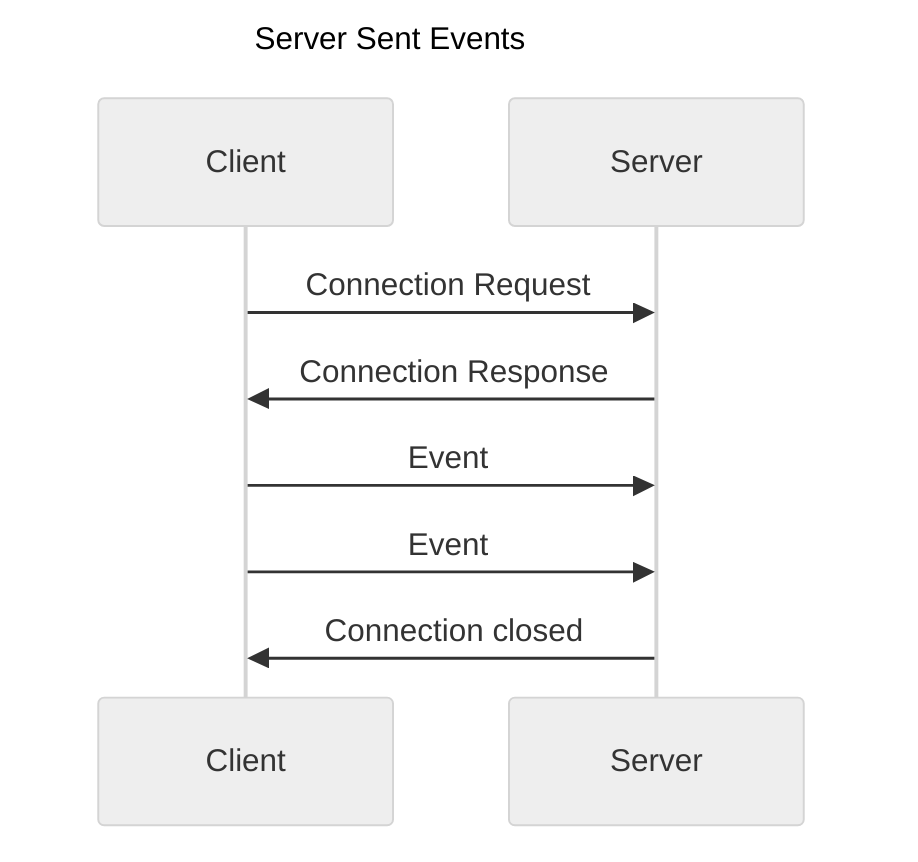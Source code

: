 ---
title: Server Sent Events
config:
  theme: neutral
---
sequenceDiagram
    Client->>Server: Connection Request
    Server->>Client: Connection Response
    Client->>Server: Event
    Client->>Server: Event
    Server->>Client: Connection closed